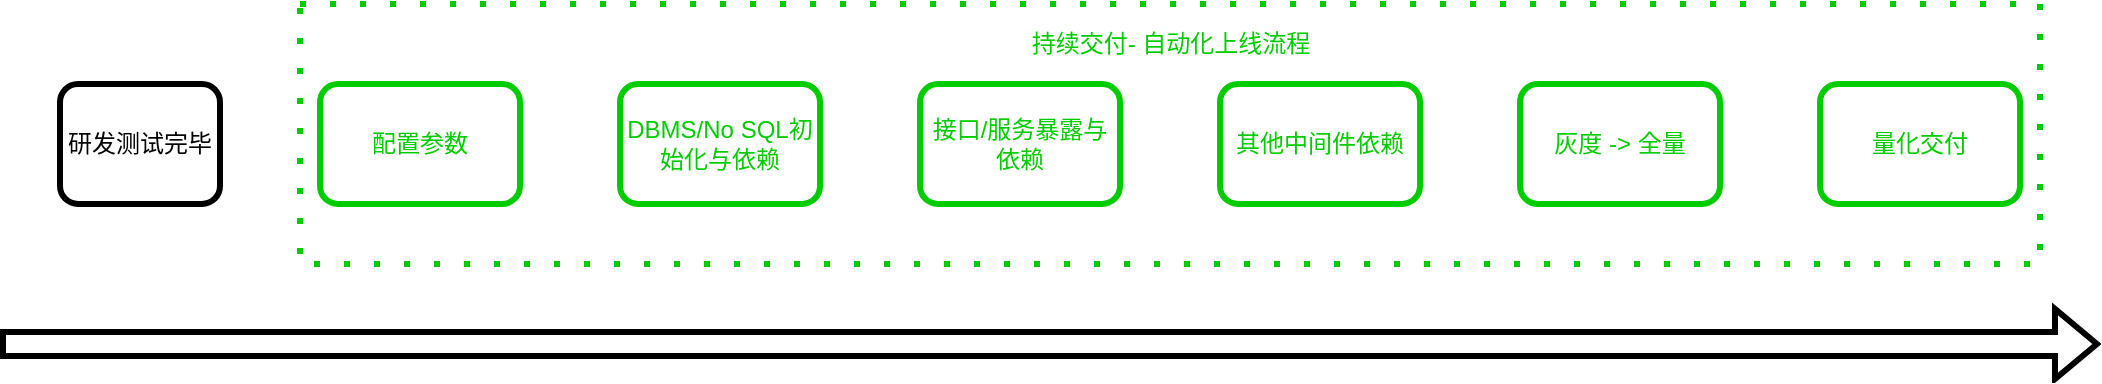 <mxfile version="16.4.5" type="github">
  <diagram id="zacrkn34sIO4L3OqYdmY" name="Page-1">
    <mxGraphModel dx="1422" dy="762" grid="1" gridSize="10" guides="1" tooltips="1" connect="1" arrows="1" fold="1" page="1" pageScale="1" pageWidth="1100" pageHeight="850" math="0" shadow="0">
      <root>
        <mxCell id="0" />
        <mxCell id="1" parent="0" />
        <mxCell id="ohWERltiv4rnFWLkneOm-5" value="" style="rounded=0;whiteSpace=wrap;html=1;strokeWidth=3;dashed=1;dashPattern=1 4;fillColor=none;strokeColor=#00CC00;" vertex="1" parent="1">
          <mxGeometry x="200" y="450" width="870" height="130" as="geometry" />
        </mxCell>
        <mxCell id="ohWERltiv4rnFWLkneOm-1" value="" style="shape=flexArrow;endArrow=classic;html=1;rounded=0;strokeWidth=3;" edge="1" parent="1">
          <mxGeometry width="50" height="50" relative="1" as="geometry">
            <mxPoint x="50" y="620" as="sourcePoint" />
            <mxPoint x="1100" y="620" as="targetPoint" />
          </mxGeometry>
        </mxCell>
        <mxCell id="ohWERltiv4rnFWLkneOm-2" value="研发测试完毕" style="rounded=1;whiteSpace=wrap;html=1;strokeWidth=3;fillColor=none;" vertex="1" parent="1">
          <mxGeometry x="80" y="490" width="80" height="60" as="geometry" />
        </mxCell>
        <mxCell id="ohWERltiv4rnFWLkneOm-3" value="配置参数" style="rounded=1;whiteSpace=wrap;html=1;strokeWidth=3;fillColor=none;strokeColor=#00CC00;fontColor=#00CC00;" vertex="1" parent="1">
          <mxGeometry x="210" y="490" width="100" height="60" as="geometry" />
        </mxCell>
        <mxCell id="ohWERltiv4rnFWLkneOm-6" value="&lt;font color=&quot;#00cc00&quot;&gt;持续交付- 自动化上线流程&lt;/font&gt;" style="text;html=1;align=center;verticalAlign=middle;resizable=0;points=[];autosize=1;strokeColor=none;fillColor=none;" vertex="1" parent="1">
          <mxGeometry x="560" y="460" width="150" height="20" as="geometry" />
        </mxCell>
        <mxCell id="ohWERltiv4rnFWLkneOm-8" value="DBMS/No SQL初始化与依赖" style="rounded=1;whiteSpace=wrap;html=1;strokeWidth=3;fillColor=none;strokeColor=#00CC00;fontColor=#00CC00;" vertex="1" parent="1">
          <mxGeometry x="360" y="490" width="100" height="60" as="geometry" />
        </mxCell>
        <mxCell id="ohWERltiv4rnFWLkneOm-9" value="接口/服务暴露与依赖" style="rounded=1;whiteSpace=wrap;html=1;strokeWidth=3;fillColor=none;strokeColor=#00CC00;fontColor=#00CC00;" vertex="1" parent="1">
          <mxGeometry x="510" y="490" width="100" height="60" as="geometry" />
        </mxCell>
        <mxCell id="ohWERltiv4rnFWLkneOm-10" value="其他中间件依赖" style="rounded=1;whiteSpace=wrap;html=1;strokeWidth=3;fillColor=none;strokeColor=#00CC00;fontColor=#00CC00;" vertex="1" parent="1">
          <mxGeometry x="660" y="490" width="100" height="60" as="geometry" />
        </mxCell>
        <mxCell id="ohWERltiv4rnFWLkneOm-12" value="灰度 -&amp;gt; 全量" style="rounded=1;whiteSpace=wrap;html=1;strokeWidth=3;fillColor=none;strokeColor=#00CC00;fontColor=#00CC00;" vertex="1" parent="1">
          <mxGeometry x="810" y="490" width="100" height="60" as="geometry" />
        </mxCell>
        <mxCell id="ohWERltiv4rnFWLkneOm-13" value="量化交付" style="rounded=1;whiteSpace=wrap;html=1;strokeWidth=3;fillColor=none;strokeColor=#00CC00;fontColor=#00CC00;" vertex="1" parent="1">
          <mxGeometry x="960" y="490" width="100" height="60" as="geometry" />
        </mxCell>
      </root>
    </mxGraphModel>
  </diagram>
</mxfile>
